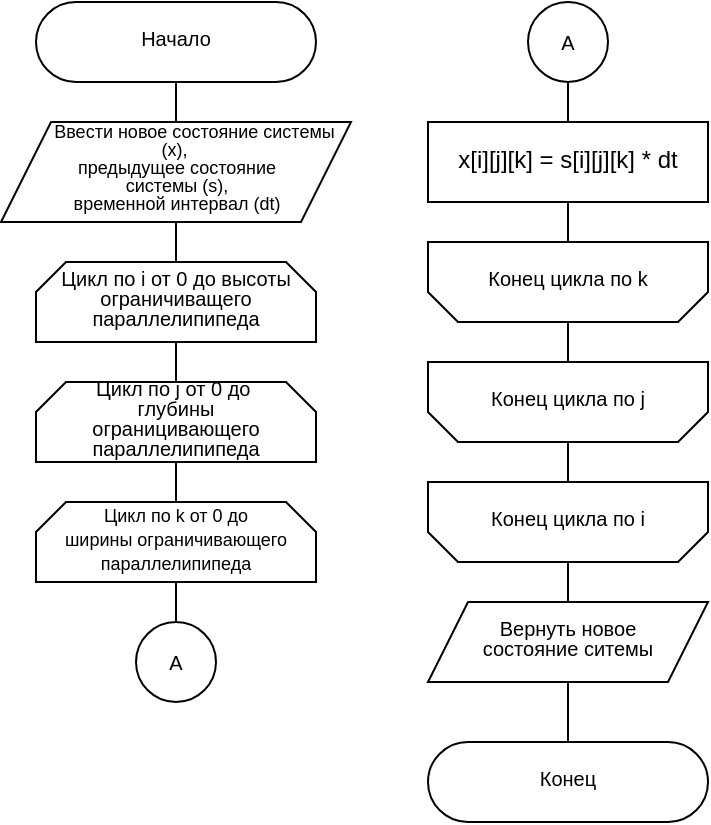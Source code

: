 <mxfile version="24.7.17">
  <diagram id="C5RBs43oDa-KdzZeNtuy" name="Page-1">
    <mxGraphModel dx="401" dy="248" grid="1" gridSize="10" guides="1" tooltips="1" connect="1" arrows="1" fold="1" page="1" pageScale="1" pageWidth="827" pageHeight="1169" math="0" shadow="0">
      <root>
        <mxCell id="WIyWlLk6GJQsqaUBKTNV-0" />
        <mxCell id="WIyWlLk6GJQsqaUBKTNV-1" parent="WIyWlLk6GJQsqaUBKTNV-0" />
        <mxCell id="ggDyTCtbOFQVfbcbslBl-2" value="" style="edgeStyle=orthogonalEdgeStyle;rounded=0;orthogonalLoop=1;jettySize=auto;html=1;endArrow=none;endFill=0;fontFamily=Helvetica;" parent="WIyWlLk6GJQsqaUBKTNV-1" source="ggDyTCtbOFQVfbcbslBl-0" target="ggDyTCtbOFQVfbcbslBl-1" edge="1">
          <mxGeometry relative="1" as="geometry" />
        </mxCell>
        <mxCell id="ggDyTCtbOFQVfbcbslBl-0" value="&lt;p style=&quot;line-height: 1 ; font-size: 10px&quot;&gt;Начало&lt;/p&gt;" style="shape=stencil(vZXxboMgEMafhj9dUNwDLG57j9NelRTBIKv27YegWdHq1s3OmJD7Dn/3nZyRsKytoEGSUAk1EvZKkiTHkku7WrHySkp92PkwnmJoGyyMF8+gOeQCfaY1Wp2w4wczIrisUHMzZNkboS92z3CzrFBSWghXsg0yV3kLAy7ts7T3sLH8JYgay6/RoB5NepUk7z/HPj0/Bhw/yG+Indzv7nc/cOg4ftTB7QaOf49lmVXWhptlORSnUqsPebhp5siFKJRQ2oZ+dbVIwuh4bTfTwPDhLRJTulZn/OpydizpJntCgC5WCWOkZ1l9CWMBusTIgqKjgDJ4m22H2CzlPoKet5FWBoaXGlTbtiu4vOo4vm34jo7nhPQPPdN/6fmuU3bTuxgip65Mrp1ZpfGbkfa/hY2qqxtc6UUFp/o/mBM+AQ==);whiteSpace=wrap;html=1;aspect=fixed;fontFamily=Helvetica;fontSize=10;spacingBottom=4;" parent="WIyWlLk6GJQsqaUBKTNV-1" vertex="1">
          <mxGeometry x="344" y="40" width="140" height="40" as="geometry" />
        </mxCell>
        <mxCell id="ggDyTCtbOFQVfbcbslBl-8" value="" style="edgeStyle=orthogonalEdgeStyle;rounded=0;orthogonalLoop=1;jettySize=auto;html=1;endArrow=none;endFill=0;fontFamily=Helvetica;" parent="WIyWlLk6GJQsqaUBKTNV-1" source="ggDyTCtbOFQVfbcbslBl-1" edge="1">
          <mxGeometry relative="1" as="geometry">
            <mxPoint x="413.966" y="170" as="targetPoint" />
          </mxGeometry>
        </mxCell>
        <mxCell id="ggDyTCtbOFQVfbcbslBl-1" value="&lt;p style=&quot;line-height: 1; font-size: 9px;&quot;&gt;&amp;nbsp; &amp;nbsp; &amp;nbsp; &amp;nbsp;Ввести новое состояние системы (x),&amp;nbsp;&lt;br&gt;предыдущее состояние&lt;br&gt;системы (s),&lt;br&gt;временной интервал (dt)&lt;/p&gt;" style="shape=stencil(tZRtboQgEIZPw99GYXuAxrb3mMXZShbBAN1tb78jaLvWjzZWjQmZd/CZF0ZgovAVNMh4ZqBGJp4Z5yUEoIG0KgmHLIXXFOZ9DL5BGZJ4AafgqDFlfHD2jFdVhg6hTIVOhTYrXlj2RHPaVxTSGkMQZY0fZO7yBANl6NvsI8G68p+DqCF+jQFdZzKpjL/+HfvwuA8438nvENu739zvduCh43yvxm0GztdjRUHK3M8tiiPI85uz76acNHNSWkurraMwjbEW4yLrnuXFNNAevFGiT9f2gt+rnD5P0+ieoJW5I3zdCP9A/HBxWMFYQ5DaelzYSdJHmxnVmQ5S76zDX1qbrseFqrMTYulRhaimizwKNw==);whiteSpace=wrap;html=1;aspect=fixed;fontFamily=Helvetica;fontSize=10;spacingBottom=4;" parent="WIyWlLk6GJQsqaUBKTNV-1" vertex="1">
          <mxGeometry x="326.5" y="100" width="175" height="50" as="geometry" />
        </mxCell>
        <mxCell id="ggDyTCtbOFQVfbcbslBl-11" value="" style="edgeStyle=orthogonalEdgeStyle;rounded=0;orthogonalLoop=1;jettySize=auto;html=1;endArrow=none;endFill=0;fontFamily=Helvetica;" parent="WIyWlLk6GJQsqaUBKTNV-1" source="ggDyTCtbOFQVfbcbslBl-9" target="ggDyTCtbOFQVfbcbslBl-10" edge="1">
          <mxGeometry relative="1" as="geometry" />
        </mxCell>
        <mxCell id="ggDyTCtbOFQVfbcbslBl-9" value="&lt;p style=&quot;line-height: 1&quot;&gt;Цикл по i от 0 до высоты ограничиващего параллелипипеда&lt;/p&gt;" style="strokeWidth=1;html=1;shape=stencil(rVXBUoMwFPyaXJmQ1EOPivXoxYPnlD5LpiEvE7C1f2/gwQgCbU1lmIG3C7t5ZBOYzKpCOWCCW1UCk89MCIPonmCvbbgPREHoilN5ojLta1U5yGsCj8prtTVATFV7PMBJ7+pOQtsCvK4bVm4YfwzPNKfMcrQ2iGi01YgZ8EFMaRve5V8kxpMHsjl3NVUuOJRQgx+hP829EsDES7RTepvTW4TTuKPe95rT+9+d0jinTczX478mKknXN85VRGM8WUfbLXQns4AsRVRmW5Uf9h4/7W52kB/amBwN+lDStTVjQvLuuNykU83ymRA9XeIRBtM6uybmpXsFo+1QQdwv0W8N5/Gg7tFYRYzjvxWi+oj4mrnBCi4kIuCTULToQhJDBtHDlYjSZr2U/olAi9KvowW+AQ==);whiteSpace=wrap;fontSize=10;fontFamily=Helvetica;spacingLeft=10;spacingRight=10;spacingBottom=4;aspect=fixed;" parent="WIyWlLk6GJQsqaUBKTNV-1" vertex="1">
          <mxGeometry x="344" y="170" width="140" height="40" as="geometry" />
        </mxCell>
        <mxCell id="ggDyTCtbOFQVfbcbslBl-13" value="" style="edgeStyle=orthogonalEdgeStyle;rounded=0;orthogonalLoop=1;jettySize=auto;html=1;endArrow=none;endFill=0;fontFamily=Helvetica;" parent="WIyWlLk6GJQsqaUBKTNV-1" source="ggDyTCtbOFQVfbcbslBl-10" target="ggDyTCtbOFQVfbcbslBl-12" edge="1">
          <mxGeometry relative="1" as="geometry" />
        </mxCell>
        <mxCell id="ggDyTCtbOFQVfbcbslBl-10" value="&lt;p style=&quot;line-height: 1&quot;&gt;Цикл по j от 0 до&amp;nbsp; глубины ограницивающего параллелипипеда&lt;/p&gt;" style="strokeWidth=1;html=1;shape=stencil(rVXBUoMwFPyaXJmQ1EOPivXoxYPnlD5LpiEvE7C1f2/gwQgCbU1lmIG3C7t5ZBOYzKpCOWCCW1UCk89MCIPonmCvbbgPREHoilN5ojLta1U5yGsCj8prtTVATFV7PMBJ7+pOQtsCvK4bVm4YfwzPNKfMcrQ2iGi01YgZ8EFMaRve5V8kxpMHsjl3NVUuOJRQgx+hP829EsDES7RTepvTW4TTuKPe95rT+9+d0jinTczX478mKknXN85VRGM8WUfbLXQns4AsRVRmW5Uf9h4/7W52kB/amBwN+lDStTVjQvLuuNykU83ymRA9XeIRBtM6uybmpXsFo+1QQdwv0W8N5/Gg7tFYRYzjvxWi+oj4mrnBCi4kIuCTULToQhJDBtHDlYjSZr2U/olAi9KvowW+AQ==);whiteSpace=wrap;fontSize=10;fontFamily=Helvetica;spacingLeft=10;spacingRight=10;spacingBottom=4;aspect=fixed;" parent="WIyWlLk6GJQsqaUBKTNV-1" vertex="1">
          <mxGeometry x="344" y="230" width="140" height="40" as="geometry" />
        </mxCell>
        <mxCell id="ggDyTCtbOFQVfbcbslBl-15" value="" style="edgeStyle=orthogonalEdgeStyle;rounded=0;orthogonalLoop=1;jettySize=auto;html=1;endArrow=none;endFill=0;fontFamily=Helvetica;entryX=0.5;entryY=0;entryDx=0;entryDy=0;" parent="WIyWlLk6GJQsqaUBKTNV-1" source="ggDyTCtbOFQVfbcbslBl-12" edge="1" target="qk0PQY3mQS9hvyvhMwnN-0">
          <mxGeometry relative="1" as="geometry">
            <mxPoint x="414.0" y="350" as="targetPoint" />
          </mxGeometry>
        </mxCell>
        <mxCell id="ggDyTCtbOFQVfbcbslBl-12" value="&lt;font style=&quot;font-size: 9px;&quot;&gt;Цикл по k от 0 до &lt;br&gt;ширины ограничивающего параллелипипеда&lt;/font&gt;" style="strokeWidth=1;html=1;shape=stencil(rVXBUoMwFPyaXJmQ1EOPivXoxYPnlD5LpiEvE7C1f2/gwQgCbU1lmIG3C7t5ZBOYzKpCOWCCW1UCk89MCIPonmCvbbgPREHoilN5ojLta1U5yGsCj8prtTVATFV7PMBJ7+pOQtsCvK4bVm4YfwzPNKfMcrQ2iGi01YgZ8EFMaRve5V8kxpMHsjl3NVUuOJRQgx+hP829EsDES7RTepvTW4TTuKPe95rT+9+d0jinTczX478mKknXN85VRGM8WUfbLXQns4AsRVRmW5Uf9h4/7W52kB/amBwN+lDStTVjQvLuuNykU83ymRA9XeIRBtM6uybmpXsFo+1QQdwv0W8N5/Gg7tFYRYzjvxWi+oj4mrnBCi4kIuCTULToQhJDBtHDlYjSZr2U/olAi9KvowW+AQ==);whiteSpace=wrap;fontSize=10;fontFamily=Helvetica;spacingLeft=10;spacingRight=10;spacingBottom=4;aspect=fixed;" parent="WIyWlLk6GJQsqaUBKTNV-1" vertex="1">
          <mxGeometry x="344" y="290" width="140" height="40" as="geometry" />
        </mxCell>
        <mxCell id="ggDyTCtbOFQVfbcbslBl-19" value="" style="edgeStyle=orthogonalEdgeStyle;rounded=0;orthogonalLoop=1;jettySize=auto;html=1;entryX=0.5;entryY=0;entryDx=0;entryDy=0;entryPerimeter=0;endArrow=none;endFill=0;fontFamily=Helvetica;" parent="WIyWlLk6GJQsqaUBKTNV-1" target="ggDyTCtbOFQVfbcbslBl-16" edge="1">
          <mxGeometry relative="1" as="geometry">
            <mxPoint x="610.0" y="140" as="sourcePoint" />
          </mxGeometry>
        </mxCell>
        <mxCell id="ggDyTCtbOFQVfbcbslBl-20" value="" style="edgeStyle=orthogonalEdgeStyle;rounded=0;orthogonalLoop=1;jettySize=auto;html=1;entryX=0.5;entryY=0;entryDx=0;entryDy=0;entryPerimeter=0;endArrow=none;endFill=0;fontFamily=Helvetica;" parent="WIyWlLk6GJQsqaUBKTNV-1" source="ggDyTCtbOFQVfbcbslBl-16" target="ggDyTCtbOFQVfbcbslBl-17" edge="1">
          <mxGeometry relative="1" as="geometry" />
        </mxCell>
        <mxCell id="ggDyTCtbOFQVfbcbslBl-16" value="&lt;p style=&quot;line-height: 1&quot;&gt;Конец цикла по k&lt;/p&gt;" style="strokeWidth=1;html=1;shape=stencil(rVTBUoMwEP2aXJmQtDN6dBCPvXjwnNJVMk2zTMBW/96FBS0itEYZZmDfwnt52d0IndWlqUAo6c0BhL4XSjnEKvc7eiO4ZGwlOTxxmA6xqSsoGgaPJlizdcCZugm4h5PdNT2F9SUE27RZnQt5R9+0t84K9J5ILPp6lDnLE5mxnv6Vb0wmkzXLvPcxRxUpHKCBMEK/rG0YEOohWim9TukxQmnsaNC9pPT0e6U0TimP2T35rVDJzZU7uIkwJpPbaLkZdzojZK5FdbY1xf4l4CvNy0+LfLbOFegwUMjPTkwoLftr2WRl2vGZJIb0AY8w20BLzAOBs/6M4HOs/49CrSM41LiIq5h1/J0ixkjhsIaFehI+KWmHzvQRdRAGuNBgfNTO9e6EoEP52O+ADw==);whiteSpace=wrap;fontSize=10;fontFamily=Helvetica;spacingLeft=10;spacingRight=10;spacingBottom=4;aspect=fixed;" parent="WIyWlLk6GJQsqaUBKTNV-1" vertex="1">
          <mxGeometry x="540" y="160" width="140" height="40" as="geometry" />
        </mxCell>
        <mxCell id="ggDyTCtbOFQVfbcbslBl-21" value="" style="edgeStyle=orthogonalEdgeStyle;rounded=0;orthogonalLoop=1;jettySize=auto;html=1;endArrow=none;endFill=0;fontFamily=Helvetica;" parent="WIyWlLk6GJQsqaUBKTNV-1" source="ggDyTCtbOFQVfbcbslBl-17" target="ggDyTCtbOFQVfbcbslBl-18" edge="1">
          <mxGeometry relative="1" as="geometry" />
        </mxCell>
        <mxCell id="ggDyTCtbOFQVfbcbslBl-17" value="&lt;p style=&quot;line-height: 1&quot;&gt;Конец цикла по j&lt;/p&gt;" style="strokeWidth=1;html=1;shape=stencil(rVTBUoMwEP2aXJmQtDN6dBCPvXjwnNJVMk2zTMBW/96FBS0itEYZZmDfwnt52d0IndWlqUAo6c0BhL4XSjnEKvc7eiO4ZGwlOTxxmA6xqSsoGgaPJlizdcCZugm4h5PdNT2F9SUE27RZnQt5R9+0t84K9J5ILPp6lDnLE5mxnv6Vb0wmkzXLvPcxRxUpHKCBMEK/rG0YEOohWim9TukxQmnsaNC9pPT0e6U0TimP2T35rVDJzZU7uIkwJpPbaLkZdzojZK5FdbY1xf4l4CvNy0+LfLbOFegwUMjPTkwoLftr2WRl2vGZJIb0AY8w20BLzAOBs/6M4HOs/49CrSM41LiIq5h1/J0ixkjhsIaFehI+KWmHzvQRdRAGuNBgfNTO9e6EoEP52O+ADw==);whiteSpace=wrap;fontSize=10;fontFamily=Helvetica;spacingLeft=10;spacingRight=10;spacingBottom=4;aspect=fixed;" parent="WIyWlLk6GJQsqaUBKTNV-1" vertex="1">
          <mxGeometry x="540" y="220" width="140" height="40" as="geometry" />
        </mxCell>
        <mxCell id="ggDyTCtbOFQVfbcbslBl-26" value="" style="edgeStyle=orthogonalEdgeStyle;rounded=0;orthogonalLoop=1;jettySize=auto;html=1;entryX=0.5;entryY=0;entryDx=0;entryDy=0;endArrow=none;endFill=0;fontFamily=Helvetica;" parent="WIyWlLk6GJQsqaUBKTNV-1" source="ggDyTCtbOFQVfbcbslBl-18" target="ggDyTCtbOFQVfbcbslBl-24" edge="1">
          <mxGeometry relative="1" as="geometry" />
        </mxCell>
        <mxCell id="ggDyTCtbOFQVfbcbslBl-18" value="&lt;p style=&quot;line-height: 1&quot;&gt;Конец цикла по i&lt;/p&gt;" style="strokeWidth=1;html=1;shape=stencil(rVTBUoMwEP2aXJmQtDN6dBCPvXjwnNJVMk2zTMBW/96FBS0itEYZZmDfwnt52d0IndWlqUAo6c0BhL4XSjnEKvc7eiO4ZGwlOTxxmA6xqSsoGgaPJlizdcCZugm4h5PdNT2F9SUE27RZnQt5R9+0t84K9J5ILPp6lDnLE5mxnv6Vb0wmkzXLvPcxRxUpHKCBMEK/rG0YEOohWim9TukxQmnsaNC9pPT0e6U0TimP2T35rVDJzZU7uIkwJpPbaLkZdzojZK5FdbY1xf4l4CvNy0+LfLbOFegwUMjPTkwoLftr2WRl2vGZJIb0AY8w20BLzAOBs/6M4HOs/49CrSM41LiIq5h1/J0ixkjhsIaFehI+KWmHzvQRdRAGuNBgfNTO9e6EoEP52O+ADw==);whiteSpace=wrap;fontSize=10;fontFamily=Helvetica;spacingLeft=10;spacingRight=10;spacingBottom=4;aspect=fixed;" parent="WIyWlLk6GJQsqaUBKTNV-1" vertex="1">
          <mxGeometry x="540" y="280" width="140" height="40" as="geometry" />
        </mxCell>
        <mxCell id="ggDyTCtbOFQVfbcbslBl-27" value="" style="edgeStyle=orthogonalEdgeStyle;rounded=0;orthogonalLoop=1;jettySize=auto;html=1;endArrow=none;endFill=0;fontFamily=Helvetica;" parent="WIyWlLk6GJQsqaUBKTNV-1" source="ggDyTCtbOFQVfbcbslBl-24" target="ggDyTCtbOFQVfbcbslBl-25" edge="1">
          <mxGeometry relative="1" as="geometry" />
        </mxCell>
        <mxCell id="ggDyTCtbOFQVfbcbslBl-24" value="&lt;p style=&quot;line-height: 1&quot;&gt;Вернуть&amp;nbsp;новое &lt;br&gt;состояние ситемы&lt;/p&gt;" style="shape=stencil(tZRtboQgEIZPw99GYXuAxrb3mMXZShbBAN1tb78jaLvWjzZWjQmZd/CZF0ZgovAVNMh4ZqBGJp4Z5yUEoIG0KgmHLIXXFOZ9DL5BGZJ4AafgqDFlfHD2jFdVhg6hTIVOhTYrXlj2RHPaVxTSGkMQZY0fZO7yBANl6NvsI8G68p+DqCF+jQFdZzKpjL/+HfvwuA8438nvENu739zvduCh43yvxm0GztdjRUHK3M8tiiPI85uz76acNHNSWkurraMwjbEW4yLrnuXFNNAevFGiT9f2gt+rnD5P0+ieoJW5I3zdCP9A/HBxWMFYQ5DaelzYSdJHmxnVmQ5S76zDX1qbrseFqrMTYulRhaimizwKNw==);whiteSpace=wrap;html=1;aspect=fixed;fontFamily=Helvetica;fontSize=10;spacingBottom=4;" parent="WIyWlLk6GJQsqaUBKTNV-1" vertex="1">
          <mxGeometry x="540" y="340" width="140" height="40" as="geometry" />
        </mxCell>
        <mxCell id="ggDyTCtbOFQVfbcbslBl-25" value="&lt;p style=&quot;line-height: 1 ; font-size: 10px&quot;&gt;Конец&lt;/p&gt;" style="shape=stencil(vZVhboMwDIVPk59MgbADTGy7h0tdiBoSFLJCb7+QgNZAYesGQwj07PD5mRhBWNaUUCNJqIQKCXslSYLyaK82VHqdUi9bL+NRQ1NjbnzwAprDQaDPNEarM7b8aAYElyVqbvoseyP0xa7pT5blSkoL4Uo2QeYmb2HApX2Wdh42lL8Gqrb8Cg3qwaSPkuT959in533A8U5+Q+zofnO/24FDx/FeG7cZOP49lmU2sjTcLDtAfi60+rBf2j0zJy5EroTSVvq7q0USRodjvZka+g9vlhjTlbrgV5eTbUlX2SMCdL5IGJSeZPU11AJ0gZEFRScBRfA2mxaxnoe7CDreRFoZ6F9qUG3druDypuP4vuEHOp4S0j/0TP+l54d22U3vbIhcdGFy7cwqjd+MtP8trFRdXOBKzyq4qP9/ucAn);whiteSpace=wrap;html=1;aspect=fixed;fontFamily=Helvetica;fontSize=10;spacingBottom=4;" parent="WIyWlLk6GJQsqaUBKTNV-1" vertex="1">
          <mxGeometry x="540" y="410" width="140" height="40" as="geometry" />
        </mxCell>
        <mxCell id="wmt6dvmMzF7bF9D6CzVE-0" value="&lt;p style=&quot;line-height: 1&quot;&gt;&lt;font style=&quot;font-size: 12px;&quot; face=&quot;Helvetica&quot;&gt;x[i][j][k] = s[i][j][k] * dt&lt;/font&gt;&lt;/p&gt;" style="shape=stencil(tVTRboMwDPyavFYh2T5gYtt/pKlXotIkcrJ1/fuaGKQiBq0mQEjgu3B3Bhyh69SYCEJJb84g9LtQKmKwkBLdEdww9iK5vHBZDbVJEWxm8MegM/sWmEkZwwku7pB7CecbQJc7Vn8I+UZrulPXNnhPIi74NGLueBIzztOz8pfFevvrqIqkf4YM2IdkVKjP52V3r9sIVxvlHcsO6VfPu57wOHG11YdbTbj6v6yuCZn7uXW9N/Z0xPDtD3+G+XJta0MbkEq+Fi+htOyP5Wai6QZvQgw0dmO7PE4PRn/OmPCJd0FnGqZWA8KDN8G7yYLr7IJiPXEoKG99BbgB);whiteSpace=wrap;html=1;aspect=fixed;fontFamily=Times New Roman;fontSize=10;spacingBottom=4;" parent="WIyWlLk6GJQsqaUBKTNV-1" vertex="1">
          <mxGeometry x="540" y="100" width="140" height="40" as="geometry" />
        </mxCell>
        <mxCell id="qk0PQY3mQS9hvyvhMwnN-0" value="&lt;font style=&quot;font-size: 10px;&quot;&gt;A&lt;/font&gt;" style="ellipse;whiteSpace=wrap;html=1;aspect=fixed;fillColor=none;" vertex="1" parent="WIyWlLk6GJQsqaUBKTNV-1">
          <mxGeometry x="394" y="350" width="40" height="40" as="geometry" />
        </mxCell>
        <mxCell id="qk0PQY3mQS9hvyvhMwnN-2" value="" style="edgeStyle=orthogonalEdgeStyle;rounded=0;orthogonalLoop=1;jettySize=auto;html=1;endArrow=none;endFill=0;" edge="1" parent="WIyWlLk6GJQsqaUBKTNV-1" source="qk0PQY3mQS9hvyvhMwnN-1" target="wmt6dvmMzF7bF9D6CzVE-0">
          <mxGeometry relative="1" as="geometry" />
        </mxCell>
        <mxCell id="qk0PQY3mQS9hvyvhMwnN-1" value="&lt;font style=&quot;font-size: 10px;&quot;&gt;A&lt;/font&gt;" style="ellipse;whiteSpace=wrap;html=1;aspect=fixed;fillColor=none;" vertex="1" parent="WIyWlLk6GJQsqaUBKTNV-1">
          <mxGeometry x="590" y="40" width="40" height="40" as="geometry" />
        </mxCell>
      </root>
    </mxGraphModel>
  </diagram>
</mxfile>
